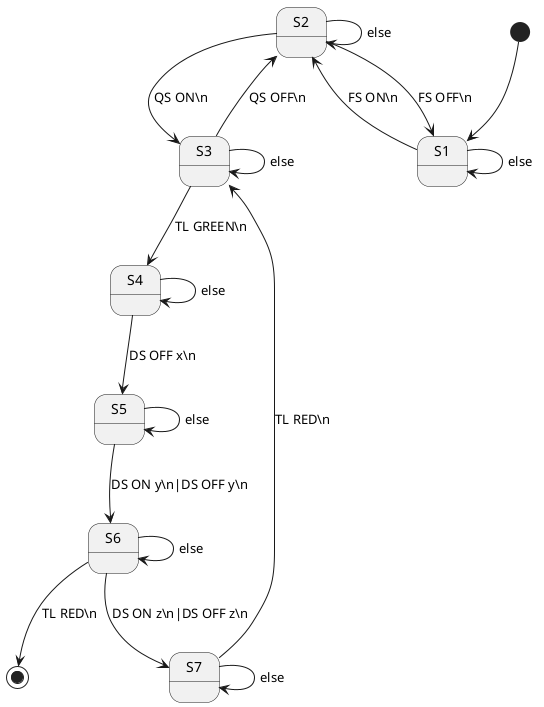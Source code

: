 @startuml

'subregex for req 5:
'(FS ON)\n(?:.*\n)*(QS ON)\n(?:.*\n)*(TL GREEN)\n((?!DS OFF \d+\n)(?:.|\n))*.*\n
'(?:(?!DS ON \d+\n|DS OFF \d+\n)(?:.|\n))*(DS.*\d+)\n(?:(?!TL RED\n|DS.*\d+\n)(?:.|\n))*
'(TL RED)\n(?:.*\n)*(QS OFF)\n

[*] --> S1

S1 --> S1 : else
S1 --> S2 : FS ON\\n

S2 -> S2 : else
S2 --> S3 : QS ON\\n

S3 --> S3 : else
S3 --> S4 : TL GREEN\\n

S4 --> S5 : DS OFF x\\n
S4 --> S4 : else

S5 --> S5 : else
S5 --> S6 : DS ON y\\n|DS OFF y\\n

S6 --> [*] : TL RED\\n
S6 --> S6 : else
S6 --> S7 : DS ON z\\n|DS OFF z\\n

S7 --> S3 : TL RED\\n
S7 --> S7 : else

S3 --> S2 : QS OFF\\n
S2 --> S1 : FS OFF\\n

@enduml

